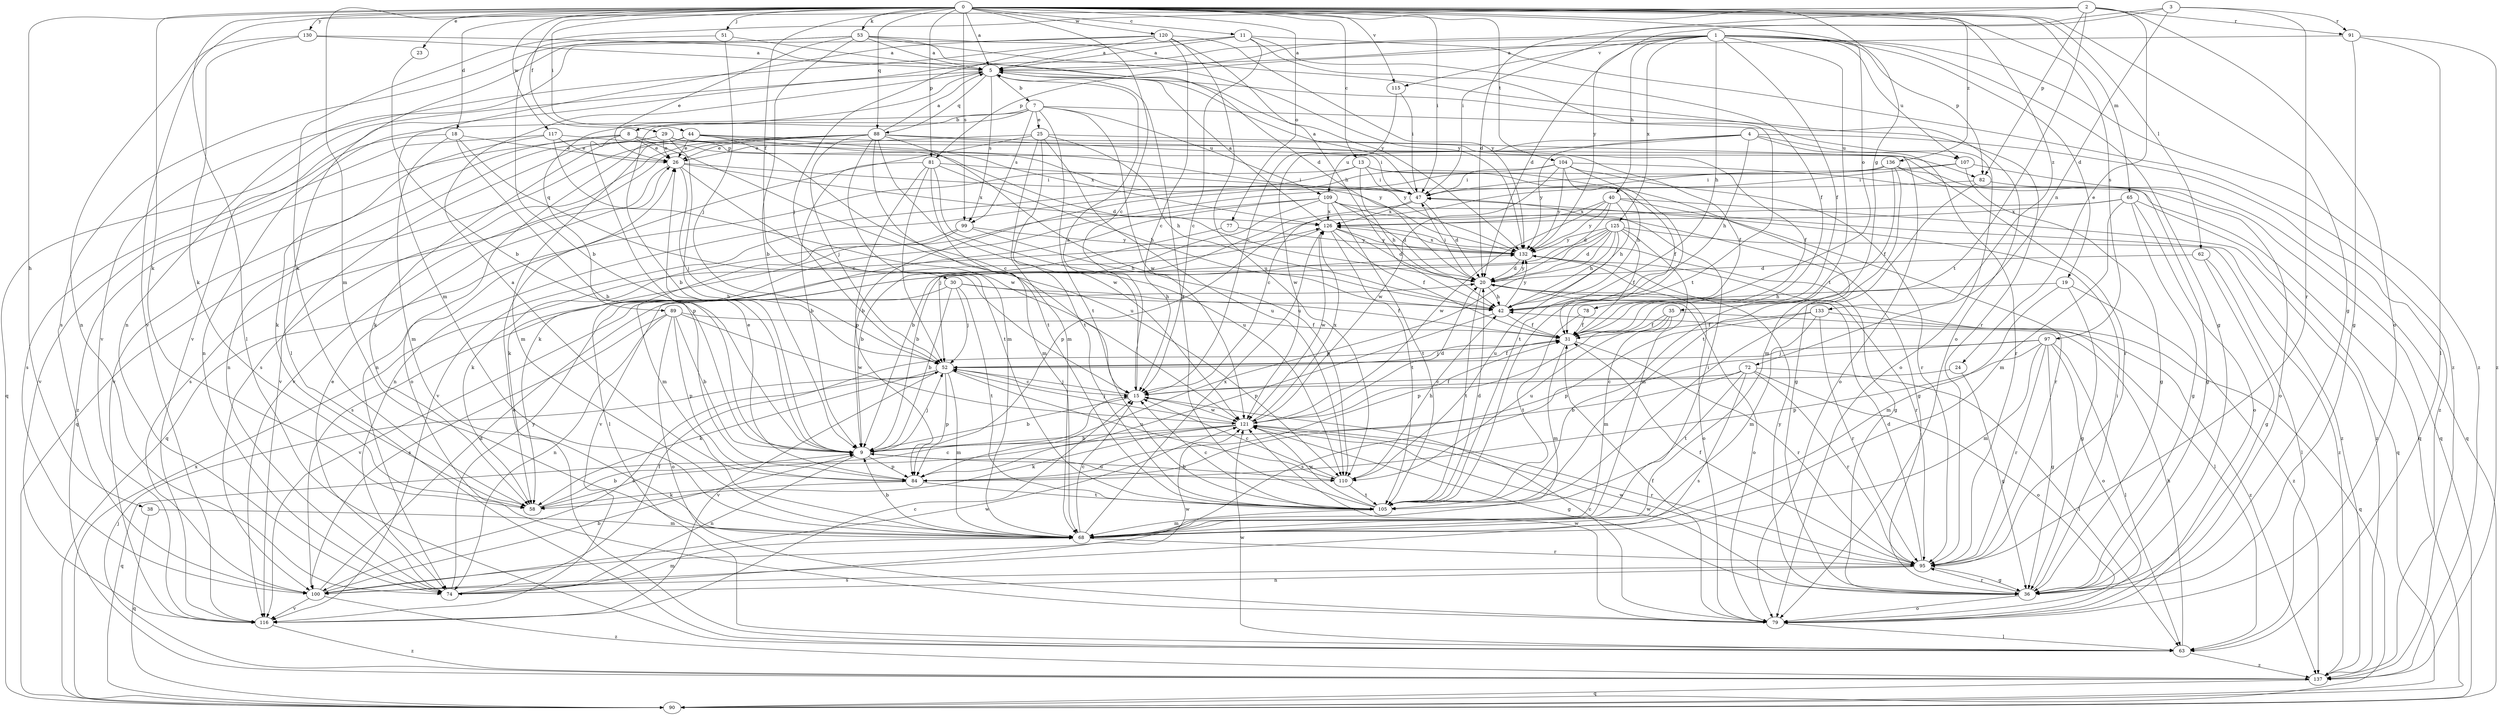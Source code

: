 strict digraph  {
0;
1;
2;
3;
4;
5;
7;
8;
9;
11;
13;
15;
18;
19;
20;
23;
24;
25;
26;
29;
30;
31;
35;
36;
38;
40;
42;
44;
47;
51;
52;
53;
58;
62;
63;
65;
68;
72;
74;
77;
78;
79;
81;
82;
84;
88;
89;
90;
91;
95;
97;
99;
100;
104;
105;
107;
109;
110;
115;
116;
117;
120;
121;
125;
126;
130;
132;
133;
136;
137;
0 -> 5  [label=a];
0 -> 11  [label=c];
0 -> 13  [label=c];
0 -> 15  [label=c];
0 -> 18  [label=d];
0 -> 23  [label=e];
0 -> 29  [label=f];
0 -> 30  [label=f];
0 -> 35  [label=g];
0 -> 36  [label=g];
0 -> 38  [label=h];
0 -> 44  [label=i];
0 -> 47  [label=i];
0 -> 51  [label=j];
0 -> 53  [label=k];
0 -> 58  [label=k];
0 -> 62  [label=l];
0 -> 63  [label=l];
0 -> 65  [label=m];
0 -> 68  [label=m];
0 -> 77  [label=o];
0 -> 78  [label=o];
0 -> 81  [label=p];
0 -> 88  [label=q];
0 -> 97  [label=s];
0 -> 99  [label=s];
0 -> 104  [label=t];
0 -> 115  [label=v];
0 -> 117  [label=w];
0 -> 120  [label=w];
0 -> 130  [label=y];
0 -> 133  [label=z];
0 -> 136  [label=z];
1 -> 5  [label=a];
1 -> 19  [label=d];
1 -> 20  [label=d];
1 -> 31  [label=f];
1 -> 36  [label=g];
1 -> 40  [label=h];
1 -> 42  [label=h];
1 -> 81  [label=p];
1 -> 82  [label=p];
1 -> 105  [label=t];
1 -> 107  [label=u];
1 -> 115  [label=v];
1 -> 116  [label=v];
1 -> 125  [label=x];
1 -> 137  [label=z];
2 -> 20  [label=d];
2 -> 24  [label=e];
2 -> 58  [label=k];
2 -> 79  [label=o];
2 -> 82  [label=p];
2 -> 91  [label=r];
2 -> 105  [label=t];
2 -> 116  [label=v];
3 -> 47  [label=i];
3 -> 72  [label=n];
3 -> 91  [label=r];
3 -> 95  [label=r];
3 -> 132  [label=y];
4 -> 42  [label=h];
4 -> 95  [label=r];
4 -> 107  [label=u];
4 -> 109  [label=u];
4 -> 121  [label=w];
4 -> 132  [label=y];
4 -> 137  [label=z];
5 -> 7  [label=b];
5 -> 88  [label=q];
5 -> 89  [label=q];
5 -> 90  [label=q];
5 -> 95  [label=r];
5 -> 99  [label=s];
7 -> 8  [label=b];
7 -> 9  [label=b];
7 -> 25  [label=e];
7 -> 74  [label=n];
7 -> 79  [label=o];
7 -> 99  [label=s];
7 -> 105  [label=t];
7 -> 109  [label=u];
7 -> 121  [label=w];
8 -> 26  [label=e];
8 -> 82  [label=p];
8 -> 84  [label=p];
8 -> 110  [label=u];
8 -> 116  [label=v];
8 -> 137  [label=z];
9 -> 52  [label=j];
9 -> 74  [label=n];
9 -> 84  [label=p];
9 -> 110  [label=u];
11 -> 5  [label=a];
11 -> 15  [label=c];
11 -> 31  [label=f];
11 -> 52  [label=j];
11 -> 105  [label=t];
11 -> 116  [label=v];
11 -> 137  [label=z];
13 -> 31  [label=f];
13 -> 36  [label=g];
13 -> 42  [label=h];
13 -> 47  [label=i];
13 -> 74  [label=n];
13 -> 90  [label=q];
15 -> 5  [label=a];
15 -> 9  [label=b];
15 -> 52  [label=j];
15 -> 121  [label=w];
18 -> 9  [label=b];
18 -> 15  [label=c];
18 -> 26  [label=e];
18 -> 68  [label=m];
18 -> 100  [label=s];
19 -> 36  [label=g];
19 -> 42  [label=h];
19 -> 68  [label=m];
19 -> 137  [label=z];
20 -> 42  [label=h];
20 -> 47  [label=i];
20 -> 63  [label=l];
20 -> 79  [label=o];
20 -> 105  [label=t];
20 -> 132  [label=y];
23 -> 9  [label=b];
24 -> 15  [label=c];
24 -> 36  [label=g];
25 -> 26  [label=e];
25 -> 42  [label=h];
25 -> 68  [label=m];
25 -> 74  [label=n];
25 -> 79  [label=o];
25 -> 105  [label=t];
25 -> 110  [label=u];
26 -> 47  [label=i];
26 -> 52  [label=j];
26 -> 100  [label=s];
26 -> 105  [label=t];
26 -> 126  [label=x];
29 -> 9  [label=b];
29 -> 26  [label=e];
29 -> 74  [label=n];
29 -> 95  [label=r];
29 -> 116  [label=v];
29 -> 132  [label=y];
30 -> 9  [label=b];
30 -> 31  [label=f];
30 -> 42  [label=h];
30 -> 52  [label=j];
30 -> 105  [label=t];
30 -> 116  [label=v];
31 -> 52  [label=j];
31 -> 68  [label=m];
31 -> 95  [label=r];
35 -> 31  [label=f];
35 -> 68  [label=m];
35 -> 84  [label=p];
35 -> 110  [label=u];
35 -> 137  [label=z];
36 -> 47  [label=i];
36 -> 79  [label=o];
36 -> 95  [label=r];
36 -> 121  [label=w];
36 -> 132  [label=y];
38 -> 68  [label=m];
38 -> 90  [label=q];
40 -> 20  [label=d];
40 -> 42  [label=h];
40 -> 95  [label=r];
40 -> 121  [label=w];
40 -> 126  [label=x];
40 -> 132  [label=y];
40 -> 137  [label=z];
42 -> 31  [label=f];
42 -> 84  [label=p];
42 -> 132  [label=y];
44 -> 15  [label=c];
44 -> 20  [label=d];
44 -> 26  [label=e];
44 -> 31  [label=f];
44 -> 58  [label=k];
44 -> 68  [label=m];
44 -> 79  [label=o];
44 -> 126  [label=x];
47 -> 5  [label=a];
47 -> 20  [label=d];
47 -> 52  [label=j];
47 -> 126  [label=x];
51 -> 5  [label=a];
51 -> 9  [label=b];
51 -> 52  [label=j];
52 -> 15  [label=c];
52 -> 31  [label=f];
52 -> 58  [label=k];
52 -> 68  [label=m];
52 -> 84  [label=p];
52 -> 100  [label=s];
52 -> 110  [label=u];
52 -> 116  [label=v];
53 -> 5  [label=a];
53 -> 9  [label=b];
53 -> 20  [label=d];
53 -> 26  [label=e];
53 -> 63  [label=l];
53 -> 79  [label=o];
53 -> 100  [label=s];
53 -> 132  [label=y];
58 -> 9  [label=b];
58 -> 15  [label=c];
62 -> 20  [label=d];
62 -> 36  [label=g];
62 -> 63  [label=l];
63 -> 26  [label=e];
63 -> 42  [label=h];
63 -> 121  [label=w];
63 -> 137  [label=z];
65 -> 36  [label=g];
65 -> 68  [label=m];
65 -> 79  [label=o];
65 -> 84  [label=p];
65 -> 90  [label=q];
65 -> 126  [label=x];
68 -> 9  [label=b];
68 -> 15  [label=c];
68 -> 47  [label=i];
68 -> 95  [label=r];
68 -> 126  [label=x];
72 -> 9  [label=b];
72 -> 15  [label=c];
72 -> 63  [label=l];
72 -> 79  [label=o];
72 -> 95  [label=r];
72 -> 100  [label=s];
72 -> 105  [label=t];
74 -> 26  [label=e];
74 -> 31  [label=f];
74 -> 68  [label=m];
74 -> 121  [label=w];
74 -> 132  [label=y];
77 -> 9  [label=b];
77 -> 132  [label=y];
78 -> 31  [label=f];
78 -> 105  [label=t];
79 -> 15  [label=c];
79 -> 31  [label=f];
79 -> 63  [label=l];
79 -> 121  [label=w];
81 -> 9  [label=b];
81 -> 42  [label=h];
81 -> 47  [label=i];
81 -> 52  [label=j];
81 -> 68  [label=m];
81 -> 84  [label=p];
81 -> 110  [label=u];
82 -> 15  [label=c];
82 -> 68  [label=m];
82 -> 90  [label=q];
84 -> 5  [label=a];
84 -> 26  [label=e];
84 -> 58  [label=k];
84 -> 105  [label=t];
88 -> 5  [label=a];
88 -> 26  [label=e];
88 -> 31  [label=f];
88 -> 47  [label=i];
88 -> 52  [label=j];
88 -> 68  [label=m];
88 -> 90  [label=q];
88 -> 100  [label=s];
88 -> 105  [label=t];
88 -> 110  [label=u];
88 -> 116  [label=v];
88 -> 121  [label=w];
89 -> 9  [label=b];
89 -> 31  [label=f];
89 -> 74  [label=n];
89 -> 79  [label=o];
89 -> 84  [label=p];
89 -> 100  [label=s];
89 -> 121  [label=w];
90 -> 126  [label=x];
91 -> 5  [label=a];
91 -> 36  [label=g];
91 -> 63  [label=l];
91 -> 137  [label=z];
95 -> 20  [label=d];
95 -> 31  [label=f];
95 -> 36  [label=g];
95 -> 74  [label=n];
95 -> 100  [label=s];
95 -> 121  [label=w];
97 -> 36  [label=g];
97 -> 52  [label=j];
97 -> 63  [label=l];
97 -> 68  [label=m];
97 -> 79  [label=o];
97 -> 84  [label=p];
97 -> 95  [label=r];
97 -> 100  [label=s];
99 -> 42  [label=h];
99 -> 58  [label=k];
99 -> 68  [label=m];
99 -> 132  [label=y];
100 -> 9  [label=b];
100 -> 20  [label=d];
100 -> 116  [label=v];
100 -> 121  [label=w];
100 -> 137  [label=z];
104 -> 9  [label=b];
104 -> 42  [label=h];
104 -> 47  [label=i];
104 -> 90  [label=q];
104 -> 95  [label=r];
104 -> 105  [label=t];
104 -> 121  [label=w];
104 -> 132  [label=y];
105 -> 5  [label=a];
105 -> 15  [label=c];
105 -> 20  [label=d];
105 -> 68  [label=m];
105 -> 121  [label=w];
107 -> 36  [label=g];
107 -> 47  [label=i];
107 -> 58  [label=k];
107 -> 90  [label=q];
109 -> 9  [label=b];
109 -> 20  [label=d];
109 -> 36  [label=g];
109 -> 58  [label=k];
109 -> 63  [label=l];
109 -> 105  [label=t];
109 -> 126  [label=x];
109 -> 137  [label=z];
110 -> 9  [label=b];
110 -> 15  [label=c];
110 -> 42  [label=h];
110 -> 105  [label=t];
115 -> 15  [label=c];
115 -> 47  [label=i];
116 -> 15  [label=c];
116 -> 137  [label=z];
117 -> 26  [label=e];
117 -> 58  [label=k];
117 -> 116  [label=v];
117 -> 121  [label=w];
117 -> 132  [label=y];
120 -> 5  [label=a];
120 -> 15  [label=c];
120 -> 42  [label=h];
120 -> 68  [label=m];
120 -> 74  [label=n];
120 -> 110  [label=u];
120 -> 132  [label=y];
121 -> 9  [label=b];
121 -> 20  [label=d];
121 -> 31  [label=f];
121 -> 36  [label=g];
121 -> 52  [label=j];
121 -> 58  [label=k];
121 -> 90  [label=q];
121 -> 95  [label=r];
121 -> 126  [label=x];
125 -> 9  [label=b];
125 -> 20  [label=d];
125 -> 31  [label=f];
125 -> 42  [label=h];
125 -> 68  [label=m];
125 -> 84  [label=p];
125 -> 110  [label=u];
125 -> 116  [label=v];
125 -> 132  [label=y];
125 -> 137  [label=z];
126 -> 5  [label=a];
126 -> 20  [label=d];
126 -> 31  [label=f];
126 -> 36  [label=g];
126 -> 100  [label=s];
126 -> 105  [label=t];
126 -> 121  [label=w];
126 -> 132  [label=y];
130 -> 5  [label=a];
130 -> 58  [label=k];
130 -> 74  [label=n];
130 -> 132  [label=y];
132 -> 20  [label=d];
132 -> 79  [label=o];
132 -> 95  [label=r];
132 -> 126  [label=x];
133 -> 31  [label=f];
133 -> 68  [label=m];
133 -> 84  [label=p];
133 -> 90  [label=q];
133 -> 95  [label=r];
136 -> 31  [label=f];
136 -> 36  [label=g];
136 -> 47  [label=i];
136 -> 79  [label=o];
136 -> 105  [label=t];
136 -> 116  [label=v];
137 -> 52  [label=j];
137 -> 90  [label=q];
}
